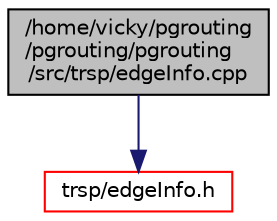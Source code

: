 digraph "/home/vicky/pgrouting/pgrouting/pgrouting/src/trsp/edgeInfo.cpp"
{
  edge [fontname="Helvetica",fontsize="10",labelfontname="Helvetica",labelfontsize="10"];
  node [fontname="Helvetica",fontsize="10",shape=record];
  Node1 [label="/home/vicky/pgrouting\l/pgrouting/pgrouting\l/src/trsp/edgeInfo.cpp",height=0.2,width=0.4,color="black", fillcolor="grey75", style="filled", fontcolor="black"];
  Node1 -> Node2 [color="midnightblue",fontsize="10",style="solid",fontname="Helvetica"];
  Node2 [label="trsp/edgeInfo.h",height=0.2,width=0.4,color="red", fillcolor="white", style="filled",URL="$edgeInfo_8h.html"];
}
